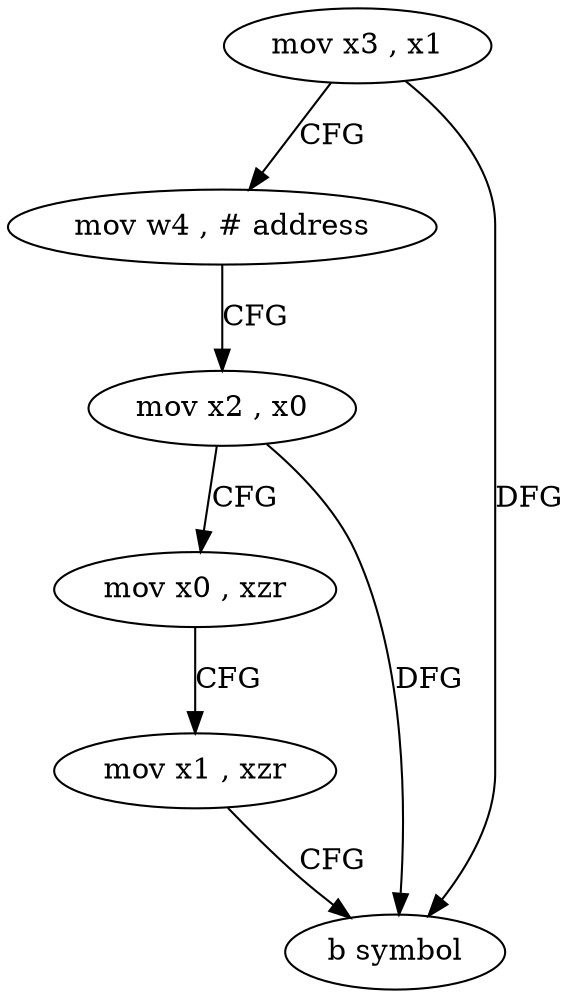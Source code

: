 digraph "func" {
"4228380" [label = "mov x3 , x1" ]
"4228384" [label = "mov w4 , # address" ]
"4228388" [label = "mov x2 , x0" ]
"4228392" [label = "mov x0 , xzr" ]
"4228396" [label = "mov x1 , xzr" ]
"4228400" [label = "b symbol" ]
"4228380" -> "4228384" [ label = "CFG" ]
"4228380" -> "4228400" [ label = "DFG" ]
"4228384" -> "4228388" [ label = "CFG" ]
"4228388" -> "4228392" [ label = "CFG" ]
"4228388" -> "4228400" [ label = "DFG" ]
"4228392" -> "4228396" [ label = "CFG" ]
"4228396" -> "4228400" [ label = "CFG" ]
}
